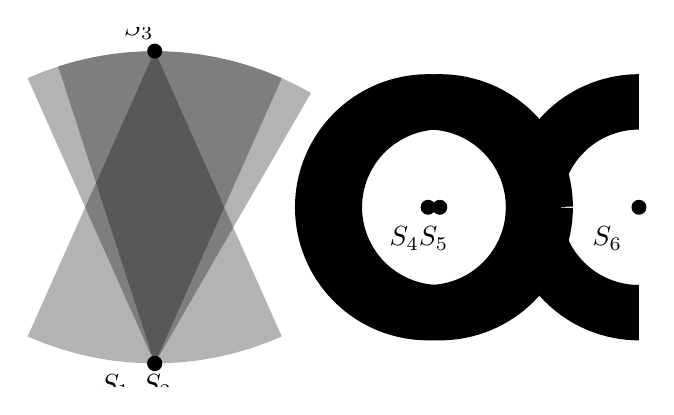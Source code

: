 % This file was created by matlab2tikz v0.4.0.
% Copyright (c) 2008--2013, Nico Schlömer <nico.schloemer@gmail.com>
% All rights reserved.
% 
% The latest updates can be retrieved from
%   http://www.mathworks.com/matlabcentral/fileexchange/22022-matlab2tikz
% where you can also make suggestions and rate matlab2tikz.
% 
% 
% 
\begin{tikzpicture}

\begin{axis}[%
width=3.124in,
height=1.796in,
scale only axis,
xmin=-300,
xmax=7700,
ymin=-300,
ymax=4300,
hide axis,
axis x line*=bottom,
axis y line*=left
]
\addplot [
color=black,
mark size=2.5pt,
only marks,
mark=*,
mark options={solid,fill=black},
forget plot
]
table[row sep=crcr]{
1500 0\\
};

\addplot [fill=black,opacity=3.0e-01,draw=none,forget plot] table[row sep=crcr]{
1500 0\\
3126.947 3654.182\\
2920.428 3739.303\\
2709.48 3812.763\\
2494.76 3874.333\\
2276.937 3923.821\\
2056.692 3961.072\\
1834.711 3985.971\\
1611.687 3998.44\\
1388.313 3998.44\\
1165.289 3985.971\\
943.308 3961.072\\
723.063 3923.821\\
505.24 3874.333\\
290.52 3812.763\\
79.572 3739.303\\
-126.947 3654.182\\
1500 0\\
};
\node[right, inner sep=0mm, text=black]
at (axis cs:800,-300,0) {$S_1, S_2$};
\addplot [
color=black,
mark size=2.5pt,
only marks,
mark=*,
mark options={solid,fill=black},
forget plot
]
table[row sep=crcr]{
1500 0\\
};

\addplot [fill=black,opacity=3.0e-01,draw=none,forget plot] table[row sep=crcr]{
1500 0\\
3500 3464.102\\
3303.51 3570.343\\
3101.396 3665.451\\
2894.288 3749.128\\
2682.832 3821.113\\
2467.688 3881.183\\
2249.525 3929.149\\
2029.026 3964.862\\
1806.876 3988.211\\
1583.77 3999.123\\
1360.402 3997.563\\
1137.47 3983.538\\
915.668 3957.089\\
695.688 3918.301\\
478.217 3867.294\\
263.932 3804.226\\
1500 0\\
};
\node[right, inner sep=0mm, text=black]
at (axis cs:1100,4300,0) {$S_3$};
\addplot [
color=black,
mark size=2.5pt,
only marks,
mark=*,
mark options={solid,fill=black},
forget plot
]
table[row sep=crcr]{
1500 4000\\
};

\addplot [fill=black,opacity=3.0e-01,draw=none,forget plot] table[row sep=crcr]{
1500 4000\\
-126.947 345.818\\
79.572 260.697\\
290.52 187.237\\
505.24 125.667\\
723.063 76.179\\
943.308 38.928\\
1165.289 14.029\\
1388.313 1.56\\
1611.687 1.56\\
1834.711 14.029\\
2056.692 38.928\\
2276.937 76.179\\
2494.76 125.667\\
2709.48 187.237\\
2920.428 260.697\\
3126.947 345.818\\
1500 4000\\
};
\addplot [
color=black,
mark size=2.5pt,
only marks,
mark=*,
mark options={solid,fill=black},
forget plot
]
table[row sep=crcr]{
5000 2000\\
};
\addplot [
color=black,
solid,
line width=20.0pt,
forget plot
]
table[row sep=crcr]{
6350 2000\\
6348.374 2066.241\\
6343.499 2132.323\\
6335.388 2198.086\\
6324.06 2263.372\\
6309.542 2328.023\\
6291.869 2391.884\\
6271.084 2454.801\\
6247.237 2516.623\\
6220.386 2577.199\\
6190.594 2636.386\\
6157.934 2694.039\\
6122.484 2750.02\\
6084.33 2804.194\\
6043.564 2856.431\\
6000.284 2906.605\\
5954.594 2954.594\\
5906.605 3000.284\\
5856.431 3043.564\\
5804.194 3084.33\\
5750.02 3122.484\\
5694.039 3157.934\\
5636.386 3190.594\\
5577.199 3220.386\\
5516.623 3247.237\\
5454.801 3271.084\\
5391.884 3291.869\\
5328.023 3309.542\\
5263.372 3324.06\\
5198.086 3335.388\\
5132.323 3343.499\\
5066.241 3348.374\\
5000 3350\\
4933.759 3348.374\\
4867.677 3343.499\\
4801.914 3335.388\\
4736.628 3324.06\\
4671.977 3309.542\\
4608.116 3291.869\\
4545.199 3271.084\\
4483.377 3247.237\\
4422.801 3220.386\\
4363.614 3190.594\\
4305.961 3157.934\\
4249.98 3122.484\\
4195.806 3084.33\\
4143.569 3043.564\\
4093.395 3000.284\\
4045.406 2954.594\\
3999.716 2906.605\\
3956.436 2856.431\\
3915.67 2804.194\\
3877.516 2750.02\\
3842.066 2694.039\\
3809.406 2636.386\\
3779.614 2577.199\\
3752.763 2516.623\\
3728.916 2454.801\\
3708.131 2391.884\\
3690.458 2328.023\\
3675.94 2263.372\\
3664.612 2198.086\\
3656.501 2132.323\\
3651.626 2066.241\\
3650 2000\\
3651.626 1933.759\\
3656.501 1867.677\\
3664.612 1801.914\\
3675.94 1736.628\\
3690.458 1671.977\\
3708.131 1608.116\\
3728.916 1545.199\\
3752.763 1483.377\\
3779.614 1422.801\\
3809.406 1363.614\\
3842.066 1305.961\\
3877.516 1249.98\\
3915.67 1195.806\\
3956.436 1143.569\\
3999.716 1093.395\\
4045.406 1045.406\\
4093.395 999.716\\
4143.569 956.436\\
4195.806 915.67\\
4249.98 877.516\\
4305.961 842.066\\
4363.614 809.406\\
4422.801 779.614\\
4483.377 752.763\\
4545.199 728.916\\
4608.116 708.131\\
4671.977 690.458\\
4736.628 675.94\\
4801.914 664.612\\
4867.677 656.501\\
4933.759 651.626\\
5000 650\\
5066.241 651.626\\
5132.323 656.501\\
5198.086 664.612\\
5263.372 675.94\\
5328.023 690.458\\
5391.884 708.131\\
5454.801 728.916\\
5516.623 752.763\\
5577.199 779.614\\
5636.386 809.406\\
5694.039 842.066\\
5750.02 877.516\\
5804.194 915.67\\
5856.431 956.436\\
5906.605 999.716\\
5954.594 1045.406\\
6000.284 1093.395\\
6043.564 1143.569\\
6084.33 1195.806\\
6122.484 1249.98\\
6157.934 1305.961\\
6190.594 1363.614\\
6220.386 1422.801\\
6247.237 1483.377\\
6271.084 1545.199\\
6291.869 1608.116\\
6309.542 1671.977\\
6324.06 1736.628\\
6335.388 1801.914\\
6343.499 1867.677\\
6348.374 1933.759\\
6350 2000\\
6350 2000\\
};
\node[right, inner sep=0mm, text=black]
at (axis cs:4500,1600,0) {$S_4 S_5$};
\addplot [
color=black,
mark size=2.5pt,
only marks,
mark=*,
mark options={solid,fill=black},
forget plot
]
table[row sep=crcr]{
5150 2000\\
};
\addplot [
color=black,
solid,
line width=20.0pt,
forget plot
]
table[row sep=crcr]{
6500 2000\\
6498.374 2066.241\\
6493.499 2132.323\\
6485.388 2198.086\\
6474.06 2263.372\\
6459.542 2328.023\\
6441.869 2391.884\\
6421.084 2454.801\\
6397.237 2516.623\\
6370.386 2577.199\\
6340.594 2636.386\\
6307.934 2694.039\\
6272.484 2750.02\\
6234.33 2804.194\\
6193.564 2856.431\\
6150.284 2906.605\\
6104.594 2954.594\\
6056.605 3000.284\\
6006.431 3043.564\\
5954.194 3084.33\\
5900.02 3122.484\\
5844.039 3157.934\\
5786.386 3190.594\\
5727.199 3220.386\\
5666.623 3247.237\\
5604.801 3271.084\\
5541.884 3291.869\\
5478.023 3309.542\\
5413.372 3324.06\\
5348.086 3335.388\\
5282.323 3343.499\\
5216.241 3348.374\\
5150 3350\\
5083.759 3348.374\\
5017.677 3343.499\\
4951.914 3335.388\\
4886.628 3324.06\\
4821.977 3309.542\\
4758.116 3291.869\\
4695.199 3271.084\\
4633.377 3247.237\\
4572.801 3220.386\\
4513.614 3190.594\\
4455.961 3157.934\\
4399.98 3122.484\\
4345.806 3084.33\\
4293.569 3043.564\\
4243.395 3000.284\\
4195.406 2954.594\\
4149.716 2906.605\\
4106.436 2856.431\\
4065.67 2804.194\\
4027.516 2750.02\\
3992.066 2694.039\\
3959.406 2636.386\\
3929.614 2577.199\\
3902.763 2516.623\\
3878.916 2454.801\\
3858.131 2391.884\\
3840.458 2328.023\\
3825.94 2263.372\\
3814.612 2198.086\\
3806.501 2132.323\\
3801.626 2066.241\\
3800 2000\\
3801.626 1933.759\\
3806.501 1867.677\\
3814.612 1801.914\\
3825.94 1736.628\\
3840.458 1671.977\\
3858.131 1608.116\\
3878.916 1545.199\\
3902.763 1483.377\\
3929.614 1422.801\\
3959.406 1363.614\\
3992.066 1305.961\\
4027.516 1249.98\\
4065.67 1195.806\\
4106.436 1143.569\\
4149.716 1093.395\\
4195.406 1045.406\\
4243.395 999.716\\
4293.569 956.436\\
4345.806 915.67\\
4399.98 877.516\\
4455.961 842.066\\
4513.614 809.406\\
4572.801 779.614\\
4633.377 752.763\\
4695.199 728.916\\
4758.116 708.131\\
4821.977 690.458\\
4886.628 675.94\\
4951.914 664.612\\
5017.677 656.501\\
5083.759 651.626\\
5150 650\\
5216.241 651.626\\
5282.323 656.501\\
5348.086 664.612\\
5413.372 675.94\\
5478.023 690.458\\
5541.884 708.131\\
5604.801 728.916\\
5666.623 752.763\\
5727.199 779.614\\
5786.386 809.406\\
5844.039 842.066\\
5900.02 877.516\\
5954.194 915.67\\
6006.431 956.436\\
6056.605 999.716\\
6104.594 1045.406\\
6150.284 1093.395\\
6193.564 1143.569\\
6234.33 1195.806\\
6272.484 1249.98\\
6307.934 1305.961\\
6340.594 1363.614\\
6370.386 1422.801\\
6397.237 1483.377\\
6421.084 1545.199\\
6441.869 1608.116\\
6459.542 1671.977\\
6474.06 1736.628\\
6485.388 1801.914\\
6493.499 1867.677\\
6498.374 1933.759\\
6500 2000\\
6500 2000\\
};
\addplot [
color=black,
mark size=2.5pt,
only marks,
mark=*,
mark options={solid,fill=black},
forget plot
]
table[row sep=crcr]{
7700 2000\\
};
\addplot [
color=black,
solid,
line width=20.0pt,
forget plot
]
table[row sep=crcr]{
7766.241 3348.374\\
7700 3350\\
7633.759 3348.374\\
7567.677 3343.499\\
7501.914 3335.388\\
7436.628 3324.06\\
7371.977 3309.542\\
7308.116 3291.869\\
7245.199 3271.084\\
7183.377 3247.237\\
7122.801 3220.386\\
7063.614 3190.594\\
7005.961 3157.934\\
6949.98 3122.484\\
6895.806 3084.33\\
6843.569 3043.564\\
6793.395 3000.284\\
6745.406 2954.594\\
6699.716 2906.605\\
6656.436 2856.431\\
6615.67 2804.194\\
6577.516 2750.02\\
6542.066 2694.039\\
6509.406 2636.386\\
6479.614 2577.199\\
6452.763 2516.623\\
6428.916 2454.801\\
6408.131 2391.884\\
6390.458 2328.023\\
6375.94 2263.372\\
6364.612 2198.086\\
6356.501 2132.323\\
6351.626 2066.241\\
6350 2000\\
6351.626 1933.759\\
6356.501 1867.677\\
6364.612 1801.914\\
6375.94 1736.628\\
6390.458 1671.977\\
6408.131 1608.116\\
6428.916 1545.199\\
6452.763 1483.377\\
6479.614 1422.801\\
6509.406 1363.614\\
6542.066 1305.961\\
6577.516 1249.98\\
6615.67 1195.806\\
6656.436 1143.569\\
6699.716 1093.395\\
6745.406 1045.406\\
6793.395 999.716\\
6843.569 956.436\\
6895.806 915.67\\
6949.98 877.516\\
7005.961 842.066\\
7063.614 809.406\\
7122.801 779.614\\
7183.377 752.763\\
7245.199 728.916\\
7308.116 708.131\\
7371.977 690.458\\
7436.628 675.94\\
7501.914 664.612\\
7567.677 656.501\\
7633.759 651.626\\
7700 650\\
7766.241 651.626\\
};
\node[right, inner sep=0mm, text=black]
at (axis cs:7100,1600,0) {$S_6$};
\end{axis}
\end{tikzpicture}%
